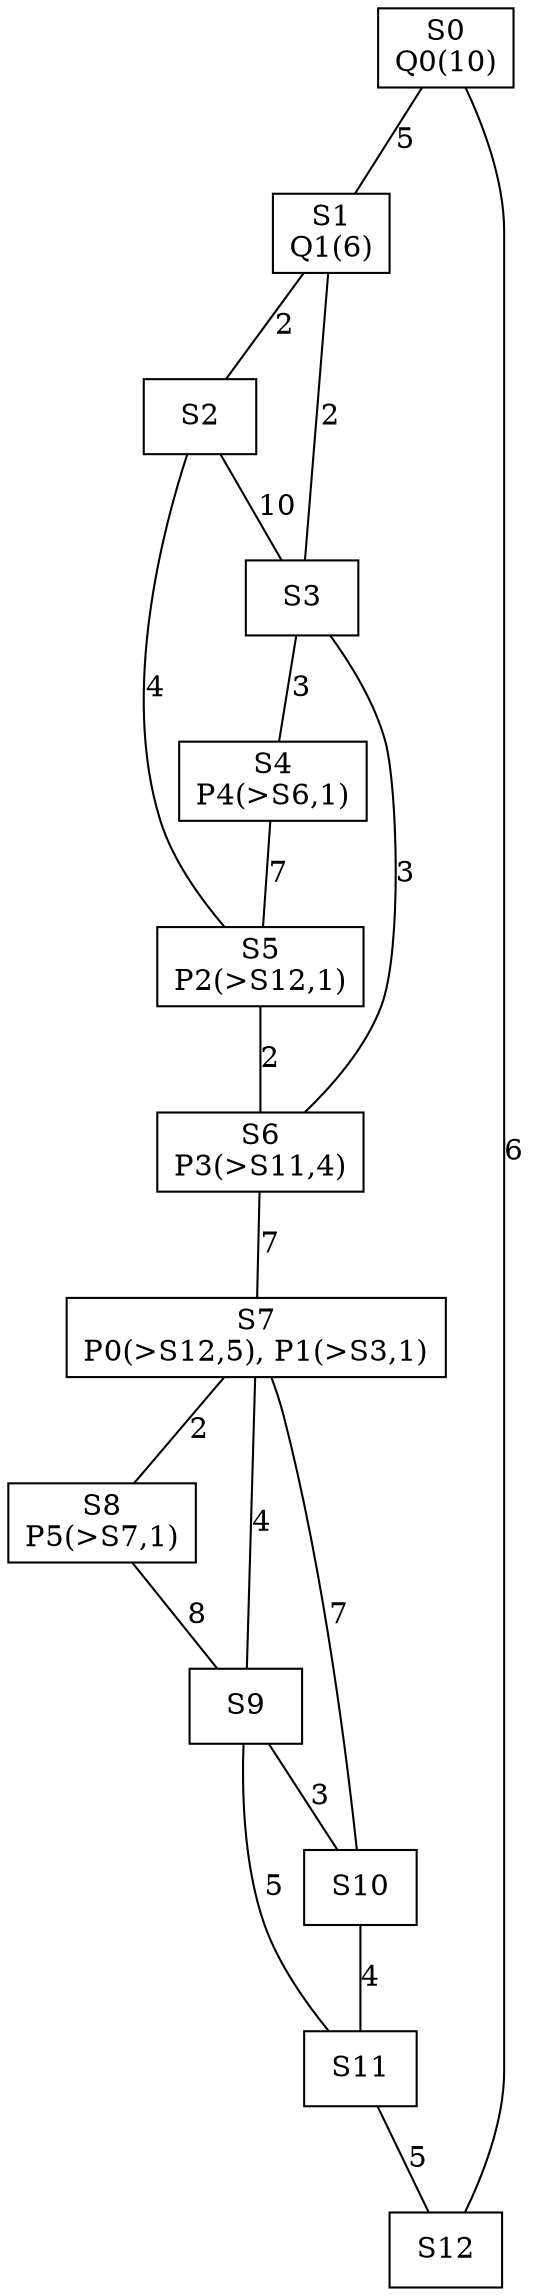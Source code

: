 graph trains_config { 
  node[shape="rect"] 
  0[label="S0
Q0(10)"];
  1[label="S1
Q1(6)"];
  2[label="S2"];
  3[label="S3"];
  4[label="S4
P4(>S6,1)"];
  5[label="S5
P2(>S12,1)"];
  6[label="S6
P3(>S11,4)"];
  7[label="S7
P0(>S12,5), P1(>S3,1)"];
  8[label="S8
P5(>S7,1)"];
  9[label="S9"];
  10[label="S10"];
  11[label="S11"];
  12[label="S12"];
  0 -- 1 [label="5"]
  12 -- 0 [label="6"]
  1 -- 2 [label="2"]
  1 -- 3 [label="2"]
  2 -- 3 [label="10"]
  2 -- 5 [label="4"]
  3 -- 4 [label="3"]
  3 -- 6 [label="3"]
  4 -- 5 [label="7"]
  5 -- 6 [label="2"]
  6 -- 7 [label="7"]
  7 -- 8 [label="2"]
  7 -- 9 [label="4"]
  7 -- 10 [label="7"]
  8 -- 9 [label="8"]
  9 -- 10 [label="3"]
  9 -- 11 [label="5"]
  10 -- 11 [label="4"]
  11 -- 12 [label="5"]
}
